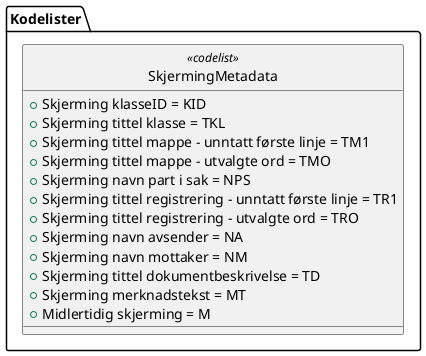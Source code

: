 @startuml
skinparam nodesep 100
hide circle
class Kodelister.SkjermingMetadata <<codelist>> {
  +Skjerming klasseID = KID
  +Skjerming tittel klasse = TKL
  +Skjerming tittel mappe - unntatt første linje = TM1
  +Skjerming tittel mappe - utvalgte ord = TMO
  +Skjerming navn part i sak = NPS
  +Skjerming tittel registrering - unntatt første linje = TR1
  +Skjerming tittel registrering - utvalgte ord = TRO
  +Skjerming navn avsender = NA
  +Skjerming navn mottaker = NM
  +Skjerming tittel dokumentbeskrivelse = TD
  +Skjerming merknadstekst = MT
  +Midlertidig skjerming = M
}
@enduml
